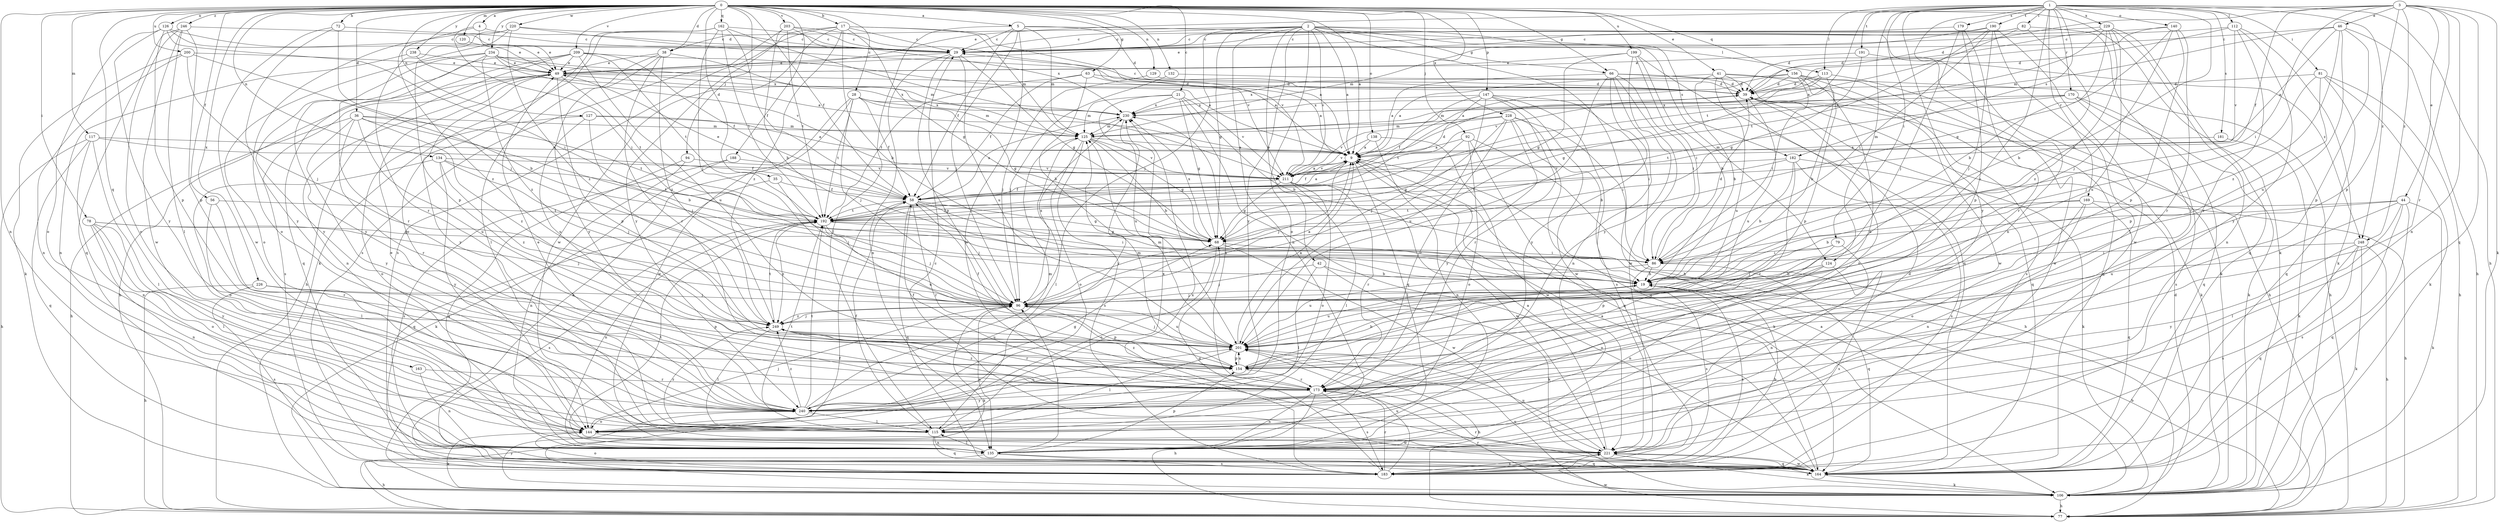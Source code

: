 strict digraph  {
0;
1;
2;
3;
4;
5;
9;
17;
19;
21;
28;
29;
35;
36;
38;
39;
41;
42;
44;
46;
49;
56;
58;
63;
66;
68;
72;
77;
78;
79;
81;
82;
86;
92;
94;
96;
106;
112;
113;
115;
117;
120;
124;
125;
126;
127;
129;
132;
134;
135;
138;
140;
144;
147;
154;
156;
162;
163;
164;
169;
170;
173;
179;
181;
182;
183;
188;
190;
191;
192;
199;
200;
201;
203;
209;
211;
220;
221;
226;
228;
229;
230;
234;
238;
240;
246;
248;
249;
0 -> 4  [label=a];
0 -> 5  [label=a];
0 -> 9  [label=a];
0 -> 17  [label=b];
0 -> 21  [label=c];
0 -> 28  [label=c];
0 -> 35  [label=d];
0 -> 36  [label=d];
0 -> 38  [label=d];
0 -> 41  [label=e];
0 -> 56  [label=f];
0 -> 58  [label=f];
0 -> 63  [label=g];
0 -> 66  [label=g];
0 -> 72  [label=h];
0 -> 78  [label=i];
0 -> 92  [label=j];
0 -> 94  [label=j];
0 -> 106  [label=k];
0 -> 117  [label=m];
0 -> 120  [label=m];
0 -> 126  [label=n];
0 -> 127  [label=n];
0 -> 129  [label=n];
0 -> 132  [label=n];
0 -> 134  [label=n];
0 -> 135  [label=n];
0 -> 138  [label=o];
0 -> 147  [label=p];
0 -> 156  [label=q];
0 -> 162  [label=q];
0 -> 163  [label=q];
0 -> 188  [label=t];
0 -> 199  [label=u];
0 -> 200  [label=u];
0 -> 203  [label=v];
0 -> 209  [label=v];
0 -> 220  [label=w];
0 -> 226  [label=x];
0 -> 228  [label=x];
0 -> 234  [label=y];
0 -> 238  [label=y];
0 -> 246  [label=z];
1 -> 19  [label=b];
1 -> 77  [label=h];
1 -> 79  [label=i];
1 -> 81  [label=i];
1 -> 82  [label=i];
1 -> 112  [label=l];
1 -> 113  [label=l];
1 -> 124  [label=m];
1 -> 135  [label=n];
1 -> 140  [label=o];
1 -> 169  [label=r];
1 -> 170  [label=r];
1 -> 179  [label=s];
1 -> 181  [label=s];
1 -> 182  [label=s];
1 -> 190  [label=t];
1 -> 191  [label=t];
1 -> 192  [label=t];
1 -> 201  [label=u];
1 -> 229  [label=x];
1 -> 240  [label=y];
1 -> 248  [label=z];
2 -> 9  [label=a];
2 -> 29  [label=c];
2 -> 38  [label=d];
2 -> 42  [label=e];
2 -> 66  [label=g];
2 -> 68  [label=g];
2 -> 77  [label=h];
2 -> 96  [label=j];
2 -> 124  [label=m];
2 -> 135  [label=n];
2 -> 144  [label=o];
2 -> 182  [label=s];
2 -> 211  [label=v];
2 -> 240  [label=y];
2 -> 248  [label=z];
3 -> 39  [label=d];
3 -> 44  [label=e];
3 -> 46  [label=e];
3 -> 49  [label=e];
3 -> 58  [label=f];
3 -> 86  [label=i];
3 -> 106  [label=k];
3 -> 135  [label=n];
3 -> 154  [label=p];
3 -> 164  [label=q];
3 -> 173  [label=r];
3 -> 248  [label=z];
4 -> 29  [label=c];
4 -> 49  [label=e];
4 -> 86  [label=i];
4 -> 249  [label=z];
5 -> 29  [label=c];
5 -> 39  [label=d];
5 -> 58  [label=f];
5 -> 96  [label=j];
5 -> 113  [label=l];
5 -> 115  [label=l];
5 -> 125  [label=m];
5 -> 221  [label=w];
9 -> 58  [label=f];
9 -> 96  [label=j];
9 -> 106  [label=k];
9 -> 115  [label=l];
9 -> 211  [label=v];
17 -> 19  [label=b];
17 -> 29  [label=c];
17 -> 68  [label=g];
17 -> 125  [label=m];
17 -> 183  [label=s];
17 -> 211  [label=v];
17 -> 221  [label=w];
17 -> 240  [label=y];
17 -> 249  [label=z];
19 -> 96  [label=j];
19 -> 183  [label=s];
19 -> 201  [label=u];
21 -> 19  [label=b];
21 -> 68  [label=g];
21 -> 125  [label=m];
21 -> 164  [label=q];
21 -> 201  [label=u];
21 -> 211  [label=v];
21 -> 230  [label=x];
28 -> 58  [label=f];
28 -> 68  [label=g];
28 -> 96  [label=j];
28 -> 106  [label=k];
28 -> 125  [label=m];
28 -> 192  [label=t];
28 -> 221  [label=w];
28 -> 230  [label=x];
29 -> 49  [label=e];
29 -> 68  [label=g];
29 -> 135  [label=n];
29 -> 154  [label=p];
29 -> 201  [label=u];
35 -> 58  [label=f];
35 -> 96  [label=j];
35 -> 164  [label=q];
36 -> 19  [label=b];
36 -> 77  [label=h];
36 -> 125  [label=m];
36 -> 173  [label=r];
36 -> 192  [label=t];
36 -> 201  [label=u];
36 -> 240  [label=y];
36 -> 249  [label=z];
38 -> 49  [label=e];
38 -> 115  [label=l];
38 -> 125  [label=m];
38 -> 173  [label=r];
38 -> 240  [label=y];
38 -> 249  [label=z];
39 -> 29  [label=c];
39 -> 106  [label=k];
39 -> 164  [label=q];
39 -> 201  [label=u];
39 -> 230  [label=x];
41 -> 9  [label=a];
41 -> 19  [label=b];
41 -> 39  [label=d];
41 -> 77  [label=h];
41 -> 135  [label=n];
41 -> 201  [label=u];
41 -> 221  [label=w];
42 -> 19  [label=b];
42 -> 96  [label=j];
42 -> 106  [label=k];
42 -> 115  [label=l];
44 -> 19  [label=b];
44 -> 106  [label=k];
44 -> 115  [label=l];
44 -> 164  [label=q];
44 -> 183  [label=s];
44 -> 192  [label=t];
44 -> 201  [label=u];
46 -> 9  [label=a];
46 -> 29  [label=c];
46 -> 77  [label=h];
46 -> 125  [label=m];
46 -> 154  [label=p];
46 -> 201  [label=u];
46 -> 249  [label=z];
49 -> 39  [label=d];
49 -> 77  [label=h];
49 -> 135  [label=n];
49 -> 154  [label=p];
49 -> 183  [label=s];
49 -> 192  [label=t];
49 -> 230  [label=x];
49 -> 240  [label=y];
56 -> 115  [label=l];
56 -> 173  [label=r];
56 -> 192  [label=t];
58 -> 9  [label=a];
58 -> 49  [label=e];
58 -> 68  [label=g];
58 -> 86  [label=i];
58 -> 96  [label=j];
58 -> 164  [label=q];
58 -> 173  [label=r];
58 -> 192  [label=t];
58 -> 230  [label=x];
63 -> 9  [label=a];
63 -> 19  [label=b];
63 -> 39  [label=d];
63 -> 58  [label=f];
63 -> 192  [label=t];
66 -> 9  [label=a];
66 -> 39  [label=d];
66 -> 77  [label=h];
66 -> 86  [label=i];
66 -> 135  [label=n];
66 -> 201  [label=u];
66 -> 221  [label=w];
66 -> 240  [label=y];
68 -> 86  [label=i];
68 -> 144  [label=o];
68 -> 221  [label=w];
68 -> 230  [label=x];
72 -> 29  [label=c];
72 -> 96  [label=j];
72 -> 221  [label=w];
72 -> 240  [label=y];
77 -> 19  [label=b];
77 -> 58  [label=f];
77 -> 221  [label=w];
78 -> 68  [label=g];
78 -> 96  [label=j];
78 -> 115  [label=l];
78 -> 135  [label=n];
78 -> 144  [label=o];
78 -> 240  [label=y];
79 -> 86  [label=i];
79 -> 96  [label=j];
79 -> 135  [label=n];
79 -> 154  [label=p];
81 -> 39  [label=d];
81 -> 77  [label=h];
81 -> 96  [label=j];
81 -> 106  [label=k];
81 -> 154  [label=p];
81 -> 164  [label=q];
82 -> 9  [label=a];
82 -> 19  [label=b];
82 -> 29  [label=c];
82 -> 49  [label=e];
82 -> 173  [label=r];
86 -> 19  [label=b];
86 -> 39  [label=d];
86 -> 164  [label=q];
86 -> 183  [label=s];
86 -> 201  [label=u];
92 -> 9  [label=a];
92 -> 68  [label=g];
92 -> 77  [label=h];
92 -> 144  [label=o];
92 -> 164  [label=q];
94 -> 135  [label=n];
94 -> 164  [label=q];
94 -> 211  [label=v];
96 -> 9  [label=a];
96 -> 106  [label=k];
96 -> 135  [label=n];
96 -> 154  [label=p];
96 -> 201  [label=u];
96 -> 230  [label=x];
96 -> 249  [label=z];
106 -> 9  [label=a];
106 -> 39  [label=d];
106 -> 77  [label=h];
106 -> 173  [label=r];
106 -> 201  [label=u];
106 -> 240  [label=y];
112 -> 29  [label=c];
112 -> 39  [label=d];
112 -> 106  [label=k];
112 -> 173  [label=r];
112 -> 211  [label=v];
112 -> 240  [label=y];
113 -> 39  [label=d];
113 -> 68  [label=g];
113 -> 154  [label=p];
113 -> 211  [label=v];
113 -> 221  [label=w];
115 -> 49  [label=e];
115 -> 58  [label=f];
115 -> 135  [label=n];
115 -> 164  [label=q];
115 -> 192  [label=t];
115 -> 230  [label=x];
115 -> 249  [label=z];
117 -> 9  [label=a];
117 -> 58  [label=f];
117 -> 77  [label=h];
117 -> 115  [label=l];
117 -> 135  [label=n];
117 -> 164  [label=q];
120 -> 49  [label=e];
124 -> 19  [label=b];
124 -> 135  [label=n];
124 -> 144  [label=o];
124 -> 183  [label=s];
125 -> 9  [label=a];
125 -> 19  [label=b];
125 -> 68  [label=g];
125 -> 115  [label=l];
125 -> 144  [label=o];
125 -> 183  [label=s];
125 -> 211  [label=v];
126 -> 29  [label=c];
126 -> 49  [label=e];
126 -> 86  [label=i];
126 -> 144  [label=o];
126 -> 154  [label=p];
126 -> 240  [label=y];
127 -> 9  [label=a];
127 -> 96  [label=j];
127 -> 125  [label=m];
127 -> 144  [label=o];
127 -> 201  [label=u];
129 -> 39  [label=d];
129 -> 96  [label=j];
132 -> 39  [label=d];
132 -> 96  [label=j];
134 -> 96  [label=j];
134 -> 144  [label=o];
134 -> 192  [label=t];
134 -> 211  [label=v];
134 -> 240  [label=y];
134 -> 249  [label=z];
135 -> 77  [label=h];
135 -> 96  [label=j];
135 -> 115  [label=l];
135 -> 154  [label=p];
135 -> 164  [label=q];
135 -> 183  [label=s];
135 -> 192  [label=t];
138 -> 9  [label=a];
138 -> 135  [label=n];
138 -> 211  [label=v];
138 -> 221  [label=w];
140 -> 29  [label=c];
140 -> 39  [label=d];
140 -> 68  [label=g];
140 -> 96  [label=j];
140 -> 154  [label=p];
140 -> 173  [label=r];
144 -> 96  [label=j];
144 -> 106  [label=k];
144 -> 221  [label=w];
147 -> 58  [label=f];
147 -> 86  [label=i];
147 -> 173  [label=r];
147 -> 183  [label=s];
147 -> 192  [label=t];
147 -> 201  [label=u];
147 -> 221  [label=w];
147 -> 230  [label=x];
154 -> 19  [label=b];
154 -> 125  [label=m];
154 -> 173  [label=r];
154 -> 201  [label=u];
154 -> 249  [label=z];
156 -> 9  [label=a];
156 -> 19  [label=b];
156 -> 39  [label=d];
156 -> 86  [label=i];
156 -> 164  [label=q];
156 -> 173  [label=r];
156 -> 183  [label=s];
156 -> 230  [label=x];
162 -> 29  [label=c];
162 -> 58  [label=f];
162 -> 96  [label=j];
162 -> 106  [label=k];
162 -> 144  [label=o];
162 -> 192  [label=t];
162 -> 211  [label=v];
163 -> 135  [label=n];
163 -> 173  [label=r];
164 -> 9  [label=a];
164 -> 29  [label=c];
164 -> 106  [label=k];
164 -> 173  [label=r];
164 -> 221  [label=w];
169 -> 77  [label=h];
169 -> 86  [label=i];
169 -> 135  [label=n];
169 -> 144  [label=o];
169 -> 164  [label=q];
169 -> 192  [label=t];
170 -> 106  [label=k];
170 -> 125  [label=m];
170 -> 164  [label=q];
170 -> 183  [label=s];
170 -> 192  [label=t];
170 -> 230  [label=x];
173 -> 58  [label=f];
173 -> 77  [label=h];
173 -> 135  [label=n];
173 -> 183  [label=s];
173 -> 230  [label=x];
173 -> 240  [label=y];
173 -> 249  [label=z];
179 -> 29  [label=c];
179 -> 96  [label=j];
179 -> 154  [label=p];
179 -> 173  [label=r];
181 -> 9  [label=a];
181 -> 106  [label=k];
182 -> 19  [label=b];
182 -> 106  [label=k];
182 -> 173  [label=r];
182 -> 183  [label=s];
182 -> 192  [label=t];
182 -> 211  [label=v];
183 -> 19  [label=b];
183 -> 68  [label=g];
183 -> 144  [label=o];
183 -> 173  [label=r];
183 -> 201  [label=u];
183 -> 230  [label=x];
188 -> 106  [label=k];
188 -> 183  [label=s];
188 -> 211  [label=v];
190 -> 29  [label=c];
190 -> 86  [label=i];
190 -> 96  [label=j];
190 -> 115  [label=l];
190 -> 125  [label=m];
190 -> 192  [label=t];
190 -> 221  [label=w];
191 -> 49  [label=e];
191 -> 68  [label=g];
191 -> 106  [label=k];
192 -> 68  [label=g];
192 -> 86  [label=i];
192 -> 96  [label=j];
192 -> 135  [label=n];
192 -> 183  [label=s];
192 -> 201  [label=u];
192 -> 249  [label=z];
199 -> 19  [label=b];
199 -> 49  [label=e];
199 -> 68  [label=g];
199 -> 86  [label=i];
199 -> 164  [label=q];
199 -> 240  [label=y];
200 -> 19  [label=b];
200 -> 49  [label=e];
200 -> 96  [label=j];
200 -> 106  [label=k];
200 -> 135  [label=n];
201 -> 9  [label=a];
201 -> 58  [label=f];
201 -> 77  [label=h];
201 -> 96  [label=j];
201 -> 115  [label=l];
201 -> 125  [label=m];
201 -> 154  [label=p];
203 -> 19  [label=b];
203 -> 29  [label=c];
203 -> 183  [label=s];
203 -> 192  [label=t];
203 -> 211  [label=v];
203 -> 230  [label=x];
209 -> 9  [label=a];
209 -> 49  [label=e];
209 -> 58  [label=f];
209 -> 77  [label=h];
209 -> 164  [label=q];
209 -> 192  [label=t];
209 -> 201  [label=u];
209 -> 240  [label=y];
211 -> 9  [label=a];
211 -> 39  [label=d];
211 -> 58  [label=f];
211 -> 68  [label=g];
211 -> 115  [label=l];
211 -> 144  [label=o];
211 -> 173  [label=r];
211 -> 221  [label=w];
220 -> 9  [label=a];
220 -> 29  [label=c];
220 -> 144  [label=o];
220 -> 154  [label=p];
220 -> 173  [label=r];
220 -> 249  [label=z];
221 -> 9  [label=a];
221 -> 39  [label=d];
221 -> 106  [label=k];
221 -> 164  [label=q];
221 -> 183  [label=s];
221 -> 201  [label=u];
226 -> 77  [label=h];
226 -> 96  [label=j];
226 -> 154  [label=p];
226 -> 183  [label=s];
228 -> 19  [label=b];
228 -> 86  [label=i];
228 -> 96  [label=j];
228 -> 125  [label=m];
228 -> 164  [label=q];
228 -> 173  [label=r];
228 -> 211  [label=v];
228 -> 240  [label=y];
229 -> 19  [label=b];
229 -> 29  [label=c];
229 -> 39  [label=d];
229 -> 135  [label=n];
229 -> 164  [label=q];
229 -> 201  [label=u];
229 -> 211  [label=v];
229 -> 249  [label=z];
230 -> 125  [label=m];
230 -> 240  [label=y];
234 -> 9  [label=a];
234 -> 49  [label=e];
234 -> 144  [label=o];
234 -> 173  [label=r];
234 -> 211  [label=v];
234 -> 230  [label=x];
234 -> 240  [label=y];
234 -> 249  [label=z];
238 -> 9  [label=a];
238 -> 49  [label=e];
238 -> 135  [label=n];
240 -> 49  [label=e];
240 -> 68  [label=g];
240 -> 115  [label=l];
240 -> 125  [label=m];
240 -> 144  [label=o];
240 -> 192  [label=t];
240 -> 201  [label=u];
240 -> 249  [label=z];
246 -> 29  [label=c];
246 -> 115  [label=l];
246 -> 144  [label=o];
246 -> 154  [label=p];
246 -> 164  [label=q];
246 -> 221  [label=w];
248 -> 77  [label=h];
248 -> 86  [label=i];
248 -> 106  [label=k];
248 -> 164  [label=q];
248 -> 183  [label=s];
248 -> 240  [label=y];
249 -> 96  [label=j];
249 -> 115  [label=l];
249 -> 173  [label=r];
249 -> 192  [label=t];
249 -> 201  [label=u];
}
